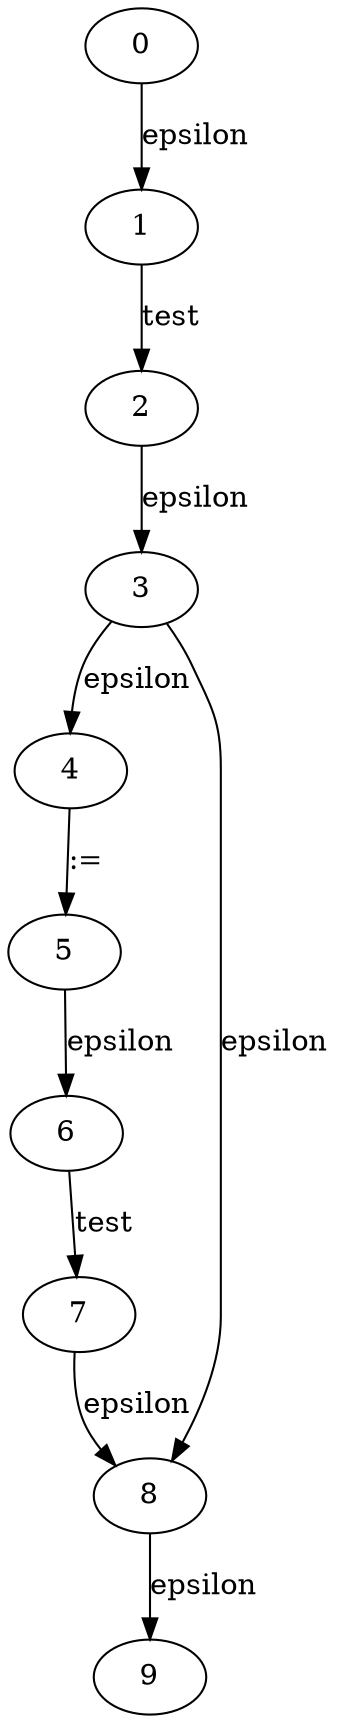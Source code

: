 
digraph namedexpr_test {
  0->1[label=epsilon]
  1->2[label=test]
  2->3[label=epsilon]
  3->4[label=epsilon]
  4->5[label=":="]
  5->6[label=epsilon]
  6->7[label=test]
  7->8[label=epsilon]
  8->9[label=epsilon]
  3->8[label=epsilon]
}
